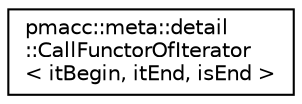 digraph "Graphical Class Hierarchy"
{
 // LATEX_PDF_SIZE
  edge [fontname="Helvetica",fontsize="10",labelfontname="Helvetica",labelfontsize="10"];
  node [fontname="Helvetica",fontsize="10",shape=record];
  rankdir="LR";
  Node0 [label="pmacc::meta::detail\l::CallFunctorOfIterator\l\< itBegin, itEnd, isEnd \>",height=0.2,width=0.4,color="black", fillcolor="white", style="filled",URL="$structpmacc_1_1meta_1_1detail_1_1_call_functor_of_iterator.html",tooltip="call the functor were itBegin points to"];
}
